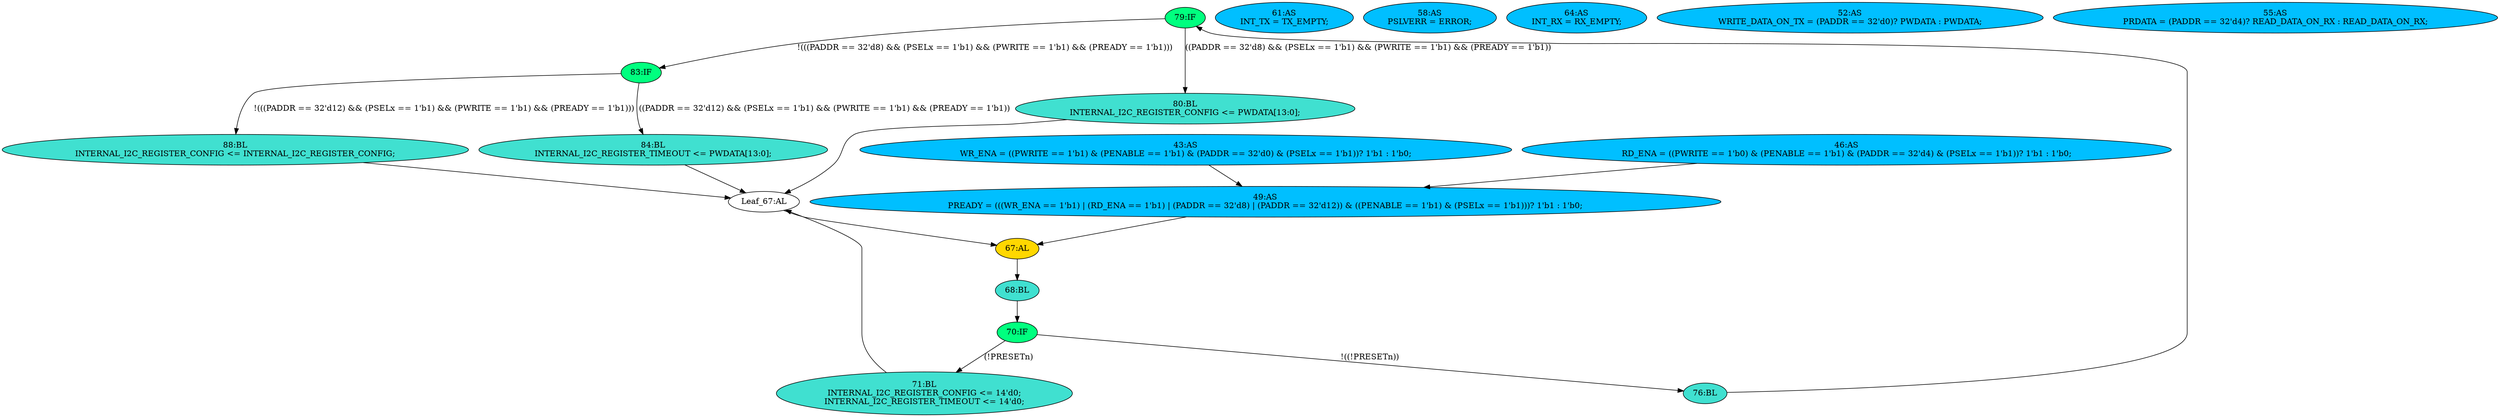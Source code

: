 strict digraph "compose( ,  )" {
	node [label="\N"];
	"79:IF"	 [ast="<pyverilog.vparser.ast.IfStatement object at 0x7fe42d3c2d10>",
		fillcolor=springgreen,
		label="79:IF",
		statements="[]",
		style=filled,
		typ=IfStatement];
	"83:IF"	 [ast="<pyverilog.vparser.ast.IfStatement object at 0x7fe42d346410>",
		fillcolor=springgreen,
		label="83:IF",
		statements="[]",
		style=filled,
		typ=IfStatement];
	"79:IF" -> "83:IF"	 [cond="['PADDR', 'PSELx', 'PWRITE', 'PREADY']",
		label="!(((PADDR == 32'd8) && (PSELx == 1'b1) && (PWRITE == 1'b1) && (PREADY == 1'b1)))",
		lineno=79];
	"80:BL"	 [ast="<pyverilog.vparser.ast.Block object at 0x7fe42d3c2a50>",
		fillcolor=turquoise,
		label="80:BL
INTERNAL_I2C_REGISTER_CONFIG <= PWDATA[13:0];",
		statements="[<pyverilog.vparser.ast.NonblockingSubstitution object at 0x7fe42d3c2c50>]",
		style=filled,
		typ=Block];
	"79:IF" -> "80:BL"	 [cond="['PADDR', 'PSELx', 'PWRITE', 'PREADY']",
		label="((PADDR == 32'd8) && (PSELx == 1'b1) && (PWRITE == 1'b1) && (PREADY == 1'b1))",
		lineno=79];
	"61:AS"	 [ast="<pyverilog.vparser.ast.Assign object at 0x7fe42d3c3ed0>",
		def_var="['INT_TX']",
		fillcolor=deepskyblue,
		label="61:AS
INT_TX = TX_EMPTY;",
		statements="[]",
		style=filled,
		typ=Assign,
		use_var="['TX_EMPTY']"];
	"70:IF"	 [ast="<pyverilog.vparser.ast.IfStatement object at 0x7fe42d3c2510>",
		fillcolor=springgreen,
		label="70:IF",
		statements="[]",
		style=filled,
		typ=IfStatement];
	"76:BL"	 [ast="<pyverilog.vparser.ast.Block object at 0x7fe42d3c25d0>",
		fillcolor=turquoise,
		label="76:BL",
		statements="[]",
		style=filled,
		typ=Block];
	"70:IF" -> "76:BL"	 [cond="['PRESETn']",
		label="!((!PRESETn))",
		lineno=70];
	"71:BL"	 [ast="<pyverilog.vparser.ast.Block object at 0x7fe42d3c23d0>",
		fillcolor=turquoise,
		label="71:BL
INTERNAL_I2C_REGISTER_CONFIG <= 14'd0;
INTERNAL_I2C_REGISTER_TIMEOUT <= 14'd0;",
		statements="[<pyverilog.vparser.ast.NonblockingSubstitution object at 0x7fe42d3c2410>, <pyverilog.vparser.ast.NonblockingSubstitution object \
at 0x7fe42d3c2550>]",
		style=filled,
		typ=Block];
	"70:IF" -> "71:BL"	 [cond="['PRESETn']",
		label="(!PRESETn)",
		lineno=70];
	"58:AS"	 [ast="<pyverilog.vparser.ast.Assign object at 0x7fe42d3c3d90>",
		def_var="['PSLVERR']",
		fillcolor=deepskyblue,
		label="58:AS
PSLVERR = ERROR;",
		statements="[]",
		style=filled,
		typ=Assign,
		use_var="['ERROR']"];
	"68:BL"	 [ast="<pyverilog.vparser.ast.Block object at 0x7fe42d3c2210>",
		fillcolor=turquoise,
		label="68:BL",
		statements="[]",
		style=filled,
		typ=Block];
	"68:BL" -> "70:IF"	 [cond="[]",
		lineno=None];
	"88:BL"	 [ast="<pyverilog.vparser.ast.Block object at 0x7fe42d346450>",
		fillcolor=turquoise,
		label="88:BL
INTERNAL_I2C_REGISTER_CONFIG <= INTERNAL_I2C_REGISTER_CONFIG;",
		statements="[<pyverilog.vparser.ast.NonblockingSubstitution object at 0x7fe42d346590>]",
		style=filled,
		typ=Block];
	"83:IF" -> "88:BL"	 [cond="['PADDR', 'PSELx', 'PWRITE', 'PREADY']",
		label="!(((PADDR == 32'd12) && (PSELx == 1'b1) && (PWRITE == 1'b1) && (PREADY == 1'b1)))",
		lineno=83];
	"84:BL"	 [ast="<pyverilog.vparser.ast.Block object at 0x7fe42d346190>",
		fillcolor=turquoise,
		label="84:BL
INTERNAL_I2C_REGISTER_TIMEOUT <= PWDATA[13:0];",
		statements="[<pyverilog.vparser.ast.NonblockingSubstitution object at 0x7fe42d346390>]",
		style=filled,
		typ=Block];
	"83:IF" -> "84:BL"	 [cond="['PADDR', 'PSELx', 'PWRITE', 'PREADY']",
		label="((PADDR == 32'd12) && (PSELx == 1'b1) && (PWRITE == 1'b1) && (PREADY == 1'b1))",
		lineno=83];
	"Leaf_67:AL"	 [def_var="['INTERNAL_I2C_REGISTER_TIMEOUT', 'INTERNAL_I2C_REGISTER_CONFIG']",
		label="Leaf_67:AL"];
	"88:BL" -> "Leaf_67:AL"	 [cond="[]",
		lineno=None];
	"67:AL"	 [ast="<pyverilog.vparser.ast.Always object at 0x7fe42d3c21d0>",
		clk_sens=True,
		fillcolor=gold,
		label="67:AL",
		sens="['PCLK']",
		statements="[]",
		style=filled,
		typ=Always,
		use_var="['PWDATA', 'PWRITE', 'PSELx', 'PREADY', 'PADDR', 'PRESETn', 'INTERNAL_I2C_REGISTER_CONFIG']"];
	"67:AL" -> "68:BL"	 [cond="[]",
		lineno=None];
	"84:BL" -> "Leaf_67:AL"	 [cond="[]",
		lineno=None];
	"76:BL" -> "79:IF"	 [cond="[]",
		lineno=None];
	"49:AS"	 [ast="<pyverilog.vparser.ast.Assign object at 0x7fe42d3c3650>",
		def_var="['PREADY']",
		fillcolor=deepskyblue,
		label="49:AS
PREADY = (((WR_ENA == 1'b1) | (RD_ENA == 1'b1) | (PADDR == 32'd8) | (PADDR == 32'd12)) & ((PENABLE == 1'b1) & (PSELx == 1'\
b1)))? 1'b1 : 1'b0;",
		statements="[]",
		style=filled,
		typ=Assign,
		use_var="['WR_ENA', 'RD_ENA', 'PADDR', 'PADDR', 'PENABLE', 'PSELx']"];
	"49:AS" -> "67:AL";
	"64:AS"	 [ast="<pyverilog.vparser.ast.Assign object at 0x7fe42d3c2050>",
		def_var="['INT_RX']",
		fillcolor=deepskyblue,
		label="64:AS
INT_RX = RX_EMPTY;",
		statements="[]",
		style=filled,
		typ=Assign,
		use_var="['RX_EMPTY']"];
	"Leaf_67:AL" -> "67:AL";
	"46:AS"	 [ast="<pyverilog.vparser.ast.Assign object at 0x7fe42cf85c90>",
		def_var="['RD_ENA']",
		fillcolor=deepskyblue,
		label="46:AS
RD_ENA = ((PWRITE == 1'b0) & (PENABLE == 1'b1) & (PADDR == 32'd4) & (PSELx == 1'b1))? 1'b1 : 1'b0;",
		statements="[]",
		style=filled,
		typ=Assign,
		use_var="['PWRITE', 'PENABLE', 'PADDR', 'PSELx']"];
	"46:AS" -> "49:AS";
	"52:AS"	 [ast="<pyverilog.vparser.ast.Assign object at 0x7fe42d3c3950>",
		def_var="['WRITE_DATA_ON_TX']",
		fillcolor=deepskyblue,
		label="52:AS
WRITE_DATA_ON_TX = (PADDR == 32'd0)? PWDATA : PWDATA;",
		statements="[]",
		style=filled,
		typ=Assign,
		use_var="['PADDR', 'PWDATA', 'PWDATA']"];
	"80:BL" -> "Leaf_67:AL"	 [cond="[]",
		lineno=None];
	"71:BL" -> "Leaf_67:AL"	 [cond="[]",
		lineno=None];
	"43:AS"	 [ast="<pyverilog.vparser.ast.Assign object at 0x7fe42cf85b50>",
		def_var="['WR_ENA']",
		fillcolor=deepskyblue,
		label="43:AS
WR_ENA = ((PWRITE == 1'b1) & (PENABLE == 1'b1) & (PADDR == 32'd0) & (PSELx == 1'b1))? 1'b1 : 1'b0;",
		statements="[]",
		style=filled,
		typ=Assign,
		use_var="['PWRITE', 'PENABLE', 'PADDR', 'PSELx']"];
	"43:AS" -> "49:AS";
	"55:AS"	 [ast="<pyverilog.vparser.ast.Assign object at 0x7fe42d3c3c10>",
		def_var="['PRDATA']",
		fillcolor=deepskyblue,
		label="55:AS
PRDATA = (PADDR == 32'd4)? READ_DATA_ON_RX : READ_DATA_ON_RX;",
		statements="[]",
		style=filled,
		typ=Assign,
		use_var="['PADDR', 'READ_DATA_ON_RX', 'READ_DATA_ON_RX']"];
}
